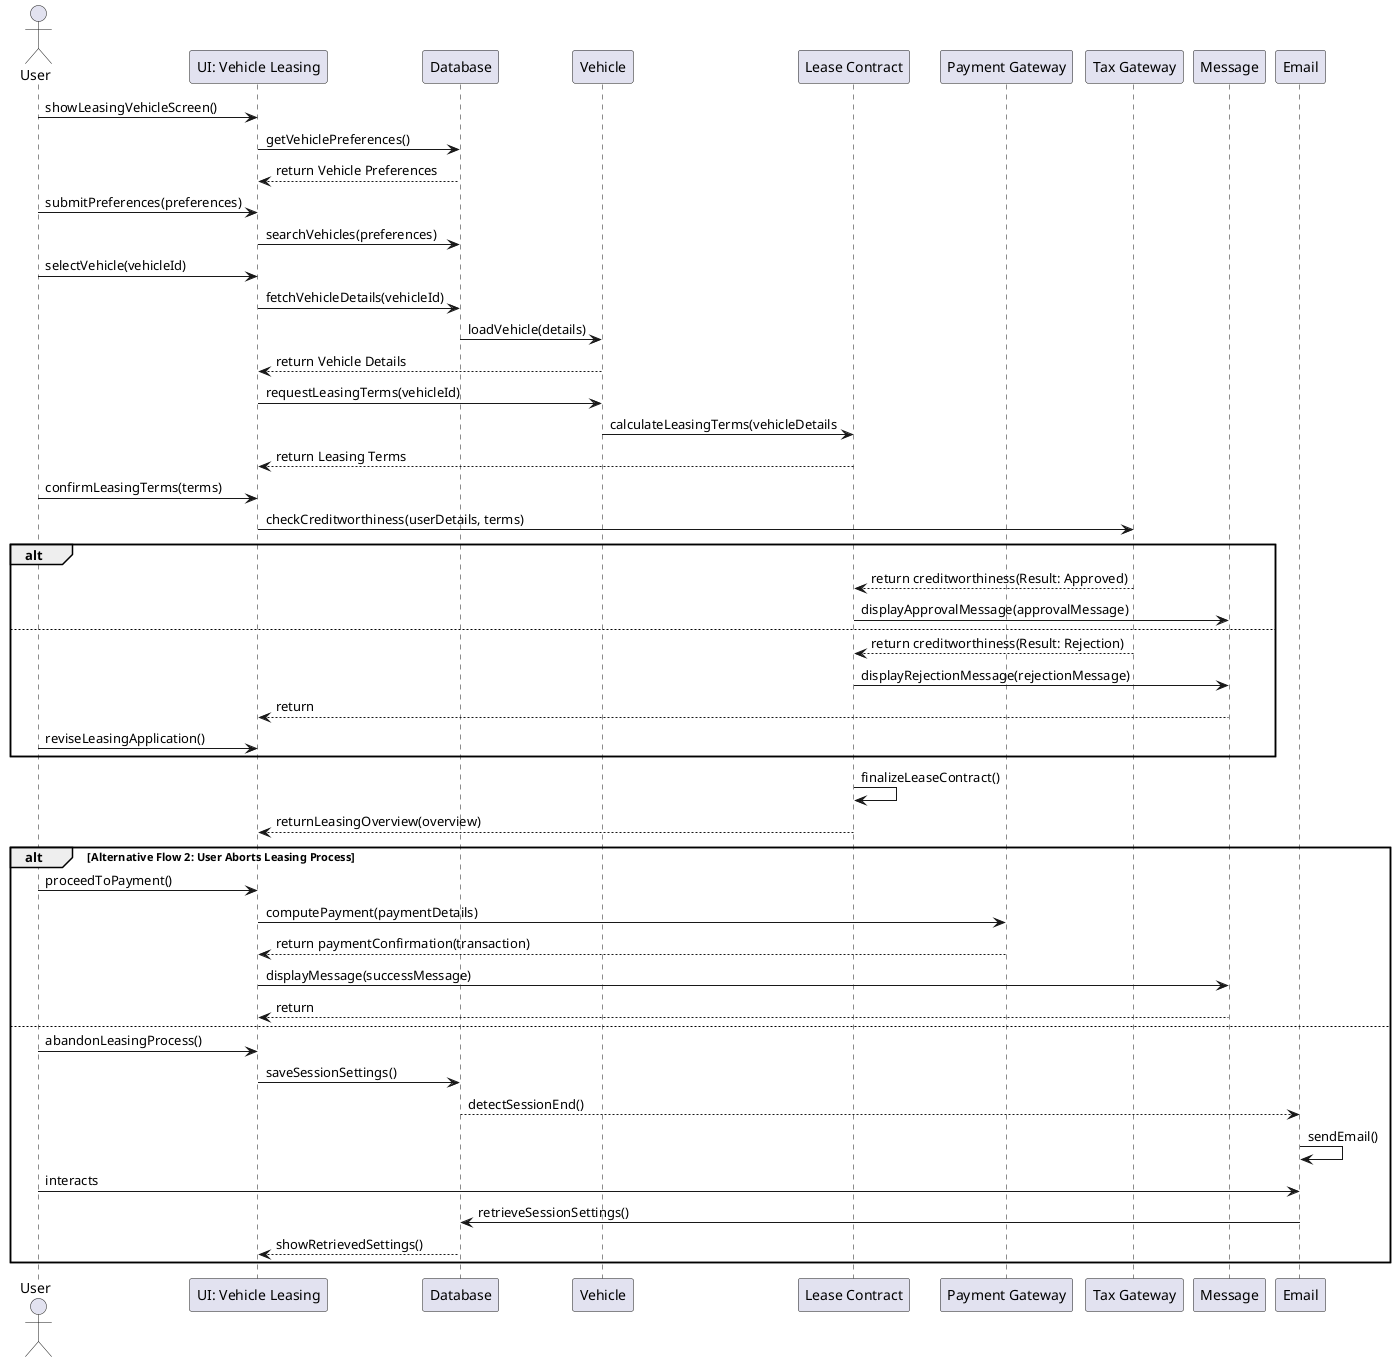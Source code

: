 @startuml
actor User
participant "UI: Vehicle Leasing" as UIL
participant Database
participant Vehicle
participant "Lease Contract" as LC
participant "Payment Gateway" as PG
participant "Tax Gateway" as TG
participant Message
participant Email

User -> UIL : showLeasingVehicleScreen()
UIL -> Database : getVehiclePreferences()
Database --> UIL : return Vehicle Preferences
User -> UIL : submitPreferences(preferences)
UIL -> Database : searchVehicles(preferences)
User -> UIL : selectVehicle(vehicleId)
UIL -> Database : fetchVehicleDetails(vehicleId)
Database -> Vehicle : loadVehicle(details)
Vehicle --> UIL : return Vehicle Details
UIL -> Vehicle : requestLeasingTerms(vehicleId)
Vehicle -> LC : calculateLeasingTerms(vehicleDetails
LC --> UIL : return Leasing Terms
User -> UIL : confirmLeasingTerms(terms)
UIL -> TG : checkCreditworthiness(userDetails, terms)

alt
  TG --> LC : return creditworthiness(Result: Approved)
  LC -> Message : displayApprovalMessage(approvalMessage)

else
  TG --> LC : return creditworthiness(Result: Rejection)
  LC -> Message : displayRejectionMessage(rejectionMessage)
  Message --> UIL : return
  User -> UIL : reviseLeasingApplication()
end

LC -> LC : finalizeLeaseContract()
LC --> UIL : returnLeasingOverview(overview)

alt Alternative Flow 2: User Aborts Leasing Process

  User -> UIL : proceedToPayment()
  UIL -> PG : computePayment(paymentDetails)
  PG --> UIL : return paymentConfirmation(transaction)
  UIL -> Message : displayMessage(successMessage)
  Message --> UIL : return

else
  User -> UIL : abandonLeasingProcess()
  UIL -> Database : saveSessionSettings()
  Database --> Email : detectSessionEnd()
  Email -> Email : sendEmail()
  User -> Email : interacts
  Email -> Database : retrieveSessionSettings()
  Database --> UIL : showRetrievedSettings()
end

@enduml
